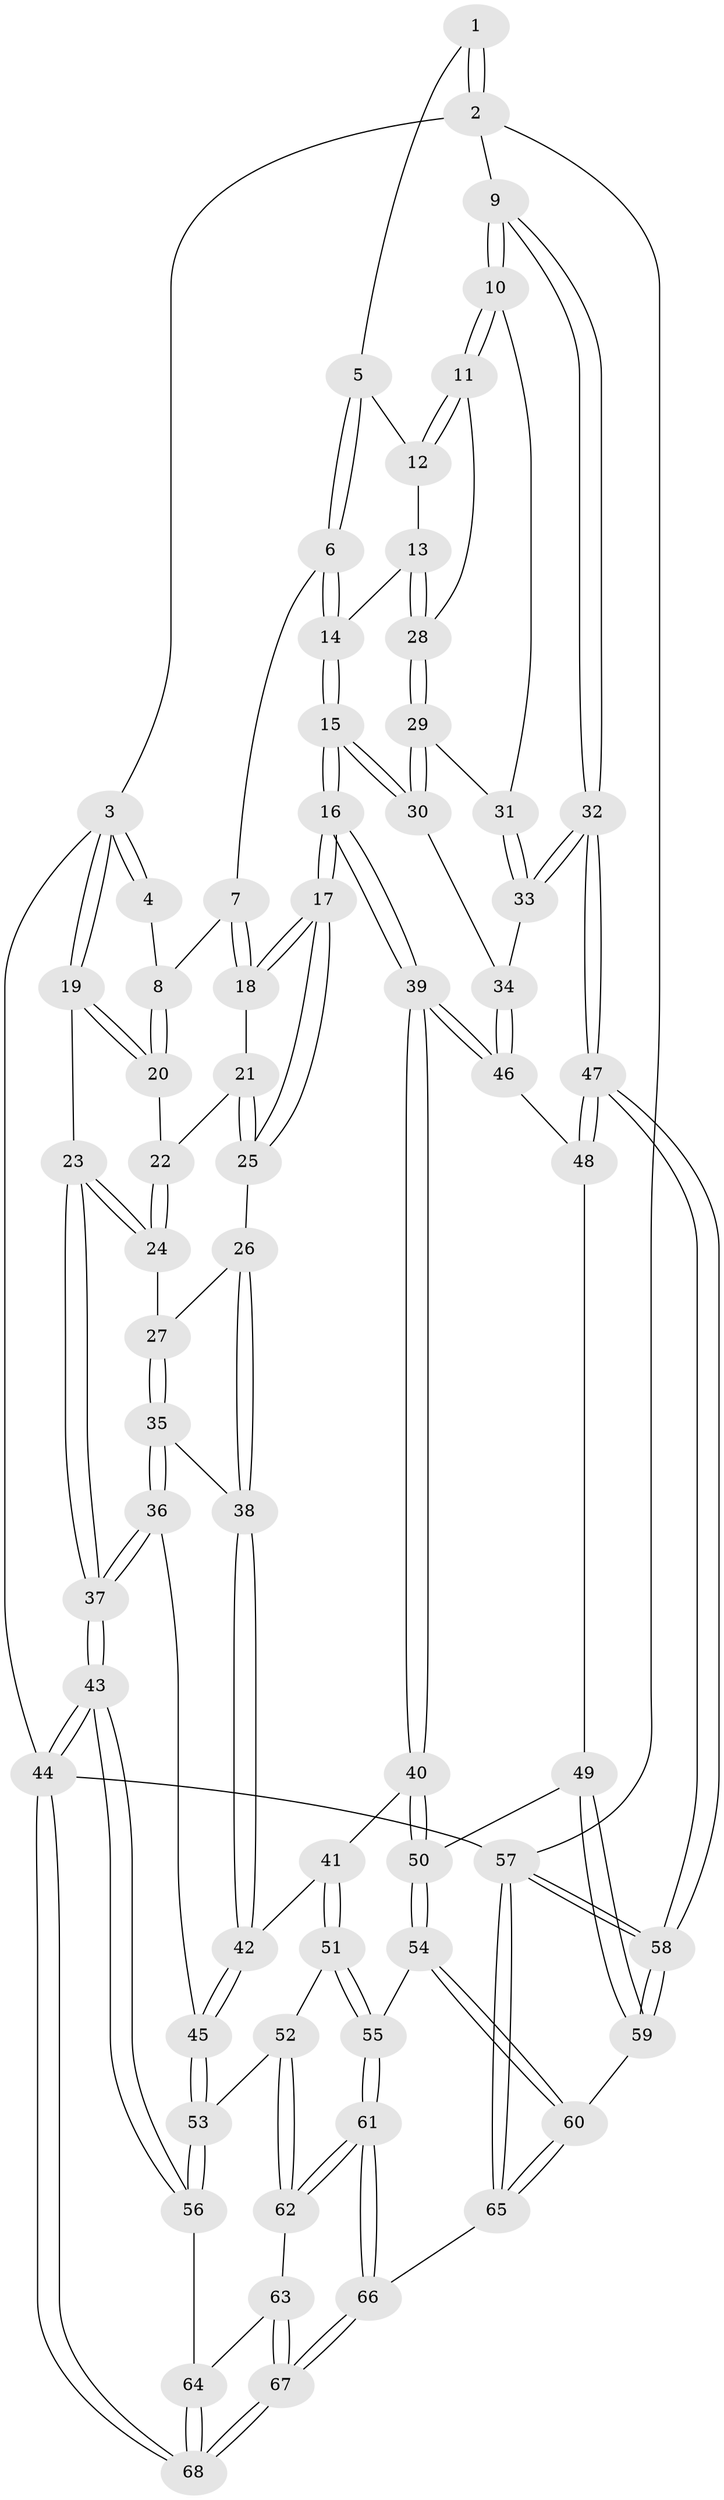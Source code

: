 // Generated by graph-tools (version 1.1) at 2025/11/02/27/25 16:11:51]
// undirected, 68 vertices, 167 edges
graph export_dot {
graph [start="1"]
  node [color=gray90,style=filled];
  1 [pos="+0.6847251261130491+0"];
  2 [pos="+1+0"];
  3 [pos="+0+0"];
  4 [pos="+0.27651257063208157+0"];
  5 [pos="+0.6810479131662551+0"];
  6 [pos="+0.668526804455305+0"];
  7 [pos="+0.4545201077952912+0.0804945038823123"];
  8 [pos="+0.2762098662544445+0.06315364203697527"];
  9 [pos="+1+0.11511928213332309"];
  10 [pos="+1+0.19121896367079033"];
  11 [pos="+1+0.19075944195587413"];
  12 [pos="+0.8394322377070033+0.06267240364707506"];
  13 [pos="+0.8429176034884606+0.2271088916027123"];
  14 [pos="+0.674105557410957+0.17487859511704668"];
  15 [pos="+0.5524900179561576+0.3907007062278823"];
  16 [pos="+0.5511690591675866+0.391865626039404"];
  17 [pos="+0.5455242739912657+0.3878812167803369"];
  18 [pos="+0.45346719330502716+0.15674313781970814"];
  19 [pos="+0+0"];
  20 [pos="+0.24643530986622902+0.10851714672749184"];
  21 [pos="+0.3020973929770495+0.1924651980847206"];
  22 [pos="+0.2462243249866423+0.11190712885676958"];
  23 [pos="+0+0.1701244748654254"];
  24 [pos="+0.09378190960661212+0.26484410619637444"];
  25 [pos="+0.3382936091775644+0.3237860883899483"];
  26 [pos="+0.19899916842450782+0.378782752607439"];
  27 [pos="+0.16070966856308935+0.35012751974274037"];
  28 [pos="+0.851545968414341+0.2326488663748404"];
  29 [pos="+0.8327299680108297+0.3528450805790153"];
  30 [pos="+0.8300307275243863+0.3579050362739562"];
  31 [pos="+0.9477742604667754+0.32768860102601427"];
  32 [pos="+1+0.5632658221284422"];
  33 [pos="+1+0.5036281901790146"];
  34 [pos="+0.9123351284527557+0.49359302311817"];
  35 [pos="+0+0.4688971285211667"];
  36 [pos="+0+0.5369005650871678"];
  37 [pos="+0+0.5298927557095249"];
  38 [pos="+0.19691867499587182+0.44374165359009127"];
  39 [pos="+0.5531243118813913+0.4811457898532301"];
  40 [pos="+0.538132018995031+0.5132133605057012"];
  41 [pos="+0.5015521491649797+0.5382183921021986"];
  42 [pos="+0.20333843613906097+0.541524231034422"];
  43 [pos="+0+0.9436898571222192"];
  44 [pos="+0+1"];
  45 [pos="+0.14903362368004391+0.6213780411419042"];
  46 [pos="+0.8001499192575128+0.5584388489533607"];
  47 [pos="+1+0.8714361561439026"];
  48 [pos="+0.8087336927221594+0.6152725504091314"];
  49 [pos="+0.7660355387920825+0.7624902469859552"];
  50 [pos="+0.6280185141047886+0.7150382388579386"];
  51 [pos="+0.4009026159821154+0.7058758740655611"];
  52 [pos="+0.272633984992642+0.7627319095999961"];
  53 [pos="+0.18353630000050433+0.7426574920157193"];
  54 [pos="+0.5592010782257939+0.8404595396877224"];
  55 [pos="+0.4975031258290376+0.8409146867598596"];
  56 [pos="+0.12331580626395655+0.8188385794521769"];
  57 [pos="+1+1"];
  58 [pos="+1+1"];
  59 [pos="+0.8085111945582852+0.8200177545476137"];
  60 [pos="+0.6196425471422228+0.9261863557580076"];
  61 [pos="+0.41469707760842867+0.921534628054723"];
  62 [pos="+0.34273764326993317+0.8924205118916583"];
  63 [pos="+0.3222958012333622+0.9141707536744651"];
  64 [pos="+0.17566955573491486+0.9749225519668046"];
  65 [pos="+0.6193847809518047+1"];
  66 [pos="+0.488798728529594+1"];
  67 [pos="+0.24193078514402247+1"];
  68 [pos="+0.16494187030210705+1"];
  1 -- 2;
  1 -- 2;
  1 -- 5;
  2 -- 3;
  2 -- 9;
  2 -- 57;
  3 -- 4;
  3 -- 4;
  3 -- 19;
  3 -- 19;
  3 -- 44;
  4 -- 8;
  5 -- 6;
  5 -- 6;
  5 -- 12;
  6 -- 7;
  6 -- 14;
  6 -- 14;
  7 -- 8;
  7 -- 18;
  7 -- 18;
  8 -- 20;
  8 -- 20;
  9 -- 10;
  9 -- 10;
  9 -- 32;
  9 -- 32;
  10 -- 11;
  10 -- 11;
  10 -- 31;
  11 -- 12;
  11 -- 12;
  11 -- 28;
  12 -- 13;
  13 -- 14;
  13 -- 28;
  13 -- 28;
  14 -- 15;
  14 -- 15;
  15 -- 16;
  15 -- 16;
  15 -- 30;
  15 -- 30;
  16 -- 17;
  16 -- 17;
  16 -- 39;
  16 -- 39;
  17 -- 18;
  17 -- 18;
  17 -- 25;
  17 -- 25;
  18 -- 21;
  19 -- 20;
  19 -- 20;
  19 -- 23;
  20 -- 22;
  21 -- 22;
  21 -- 25;
  21 -- 25;
  22 -- 24;
  22 -- 24;
  23 -- 24;
  23 -- 24;
  23 -- 37;
  23 -- 37;
  24 -- 27;
  25 -- 26;
  26 -- 27;
  26 -- 38;
  26 -- 38;
  27 -- 35;
  27 -- 35;
  28 -- 29;
  28 -- 29;
  29 -- 30;
  29 -- 30;
  29 -- 31;
  30 -- 34;
  31 -- 33;
  31 -- 33;
  32 -- 33;
  32 -- 33;
  32 -- 47;
  32 -- 47;
  33 -- 34;
  34 -- 46;
  34 -- 46;
  35 -- 36;
  35 -- 36;
  35 -- 38;
  36 -- 37;
  36 -- 37;
  36 -- 45;
  37 -- 43;
  37 -- 43;
  38 -- 42;
  38 -- 42;
  39 -- 40;
  39 -- 40;
  39 -- 46;
  39 -- 46;
  40 -- 41;
  40 -- 50;
  40 -- 50;
  41 -- 42;
  41 -- 51;
  41 -- 51;
  42 -- 45;
  42 -- 45;
  43 -- 44;
  43 -- 44;
  43 -- 56;
  43 -- 56;
  44 -- 68;
  44 -- 68;
  44 -- 57;
  45 -- 53;
  45 -- 53;
  46 -- 48;
  47 -- 48;
  47 -- 48;
  47 -- 58;
  47 -- 58;
  48 -- 49;
  49 -- 50;
  49 -- 59;
  49 -- 59;
  50 -- 54;
  50 -- 54;
  51 -- 52;
  51 -- 55;
  51 -- 55;
  52 -- 53;
  52 -- 62;
  52 -- 62;
  53 -- 56;
  53 -- 56;
  54 -- 55;
  54 -- 60;
  54 -- 60;
  55 -- 61;
  55 -- 61;
  56 -- 64;
  57 -- 58;
  57 -- 58;
  57 -- 65;
  57 -- 65;
  58 -- 59;
  58 -- 59;
  59 -- 60;
  60 -- 65;
  60 -- 65;
  61 -- 62;
  61 -- 62;
  61 -- 66;
  61 -- 66;
  62 -- 63;
  63 -- 64;
  63 -- 67;
  63 -- 67;
  64 -- 68;
  64 -- 68;
  65 -- 66;
  66 -- 67;
  66 -- 67;
  67 -- 68;
  67 -- 68;
}

